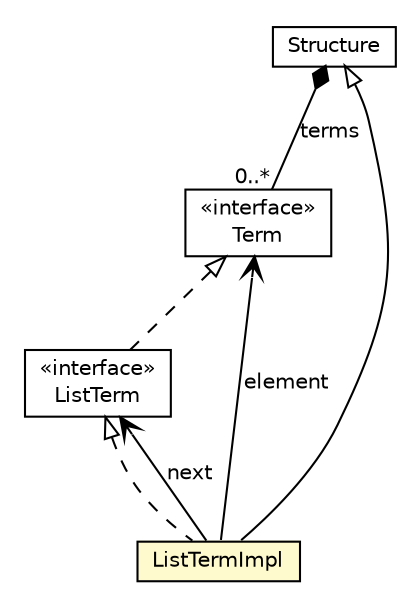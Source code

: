 #!/usr/local/bin/dot
#
# Class diagram 
# Generated by UMLGraph version R5_6_6-1-g9240c4 (http://www.umlgraph.org/)
#

digraph G {
	edge [fontname="Helvetica",fontsize=10,labelfontname="Helvetica",labelfontsize=10];
	node [fontname="Helvetica",fontsize=10,shape=plaintext];
	nodesep=0.25;
	ranksep=0.5;
	// jason.asSyntax.Term
	c27893 [label=<<table title="jason.asSyntax.Term" border="0" cellborder="1" cellspacing="0" cellpadding="2" port="p" href="./Term.html">
		<tr><td><table border="0" cellspacing="0" cellpadding="1">
<tr><td align="center" balign="center"> &#171;interface&#187; </td></tr>
<tr><td align="center" balign="center"> Term </td></tr>
		</table></td></tr>
		</table>>, URL="./Term.html", fontname="Helvetica", fontcolor="black", fontsize=10.0];
	// jason.asSyntax.Structure
	c27894 [label=<<table title="jason.asSyntax.Structure" border="0" cellborder="1" cellspacing="0" cellpadding="2" port="p" href="./Structure.html">
		<tr><td><table border="0" cellspacing="0" cellpadding="1">
<tr><td align="center" balign="center"> Structure </td></tr>
		</table></td></tr>
		</table>>, URL="./Structure.html", fontname="Helvetica", fontcolor="black", fontsize=10.0];
	// jason.asSyntax.ListTermImpl
	c27917 [label=<<table title="jason.asSyntax.ListTermImpl" border="0" cellborder="1" cellspacing="0" cellpadding="2" port="p" bgcolor="lemonChiffon" href="./ListTermImpl.html">
		<tr><td><table border="0" cellspacing="0" cellpadding="1">
<tr><td align="center" balign="center"> ListTermImpl </td></tr>
		</table></td></tr>
		</table>>, URL="./ListTermImpl.html", fontname="Helvetica", fontcolor="black", fontsize=10.0];
	// jason.asSyntax.ListTerm
	c27918 [label=<<table title="jason.asSyntax.ListTerm" border="0" cellborder="1" cellspacing="0" cellpadding="2" port="p" href="./ListTerm.html">
		<tr><td><table border="0" cellspacing="0" cellpadding="1">
<tr><td align="center" balign="center"> &#171;interface&#187; </td></tr>
<tr><td align="center" balign="center"> ListTerm </td></tr>
		</table></td></tr>
		</table>>, URL="./ListTerm.html", fontname="Helvetica", fontcolor="black", fontsize=10.0];
	// jason.asSyntax.Structure COMPOSED jason.asSyntax.Term
	c27894:p -> c27893:p [taillabel="", label="terms", headlabel="0..*", fontname="Helvetica", fontcolor="black", fontsize=10.0, color="black", arrowhead=none, arrowtail=diamond, dir=both];
	//jason.asSyntax.ListTermImpl extends jason.asSyntax.Structure
	c27894:p -> c27917:p [dir=back,arrowtail=empty];
	//jason.asSyntax.ListTermImpl implements jason.asSyntax.ListTerm
	c27918:p -> c27917:p [dir=back,arrowtail=empty,style=dashed];
	// jason.asSyntax.ListTermImpl NAVASSOC jason.asSyntax.Term
	c27917:p -> c27893:p [taillabel="", label="element", headlabel="", fontname="Helvetica", fontcolor="black", fontsize=10.0, color="black", arrowhead=open];
	// jason.asSyntax.ListTermImpl NAVASSOC jason.asSyntax.ListTerm
	c27917:p -> c27918:p [taillabel="", label="next", headlabel="", fontname="Helvetica", fontcolor="black", fontsize=10.0, color="black", arrowhead=open];
	//jason.asSyntax.ListTerm implements jason.asSyntax.Term
	c27893:p -> c27918:p [dir=back,arrowtail=empty,style=dashed];
}

